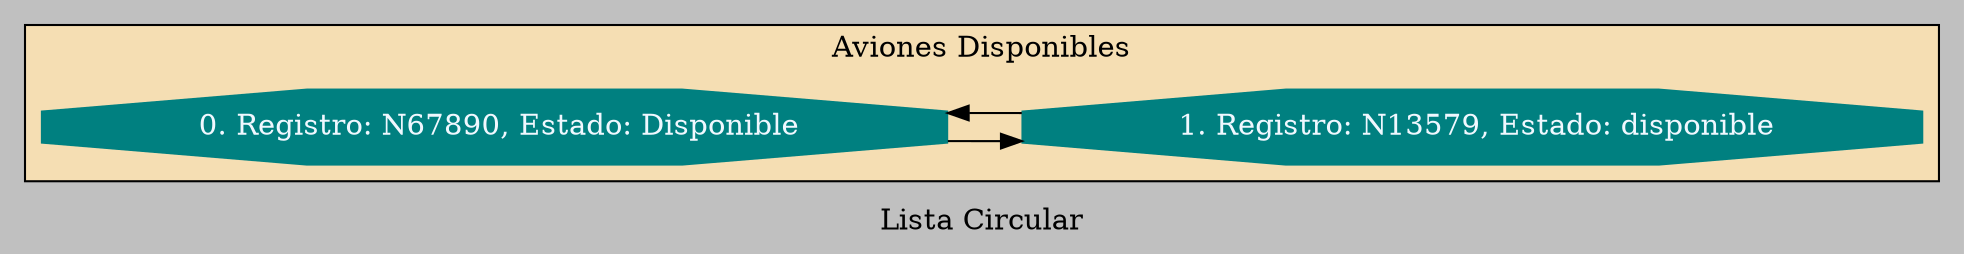 digraph G { 
rankdir = LR;
label="Lista Circular";bgcolor=grey 
subgraph cluster_top_floor{
bgcolor=wheat; 
label="Aviones Disponibles";
nodo0[ shape=octagon , fontcolor=aliceblue , style=filled,color=teal, label=" 0. Registro: N67890, Estado: Disponible"]
nodo1[ shape=octagon , fontcolor=aliceblue , style=filled,color=teal, label=" 1. Registro: N13579, Estado: disponible"]
nodo0 -> nodo1 -> nodo0;
}
}